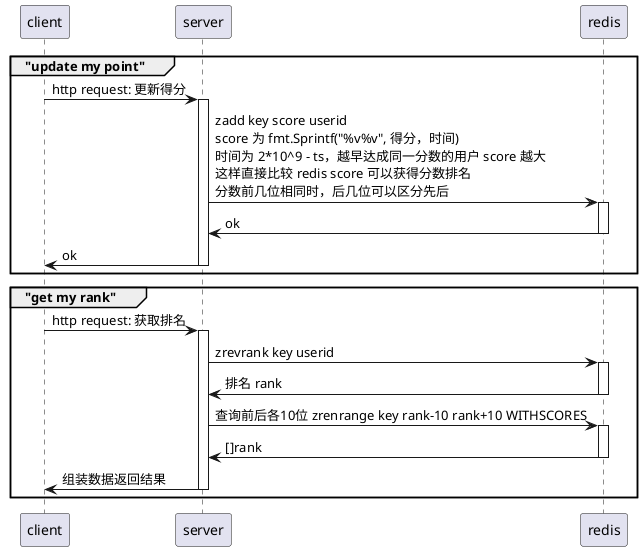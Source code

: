 @startuml
participant client
participant server
participant redis

group "update my point"
client -> server: http request: 更新得分
activate server
server -> redis: zadd key score userid \nscore 为 fmt.Sprintf("%v%v", 得分，时间) \n时间为 2*10^9 - ts，越早达成同一分数的用户 score 越大 \n这样直接比较 redis score 可以获得分数排名\n分数前几位相同时，后几位可以区分先后
activate redis
redis->server: ok
deactivate redis
server -> client: ok
deactivate server
end

group "get my rank"
client -> server: http request: 获取排名
activate server
server -> redis: zrevrank key userid
activate redis
redis -> server: 排名 rank
deactivate redis
server -> redis: 查询前后各10位 zrenrange key rank-10 rank+10 WITHSCORES
activate redis
redis -> server: []rank
deactivate redis
server -> client: 组装数据返回结果
deactivate server
end


@enduml